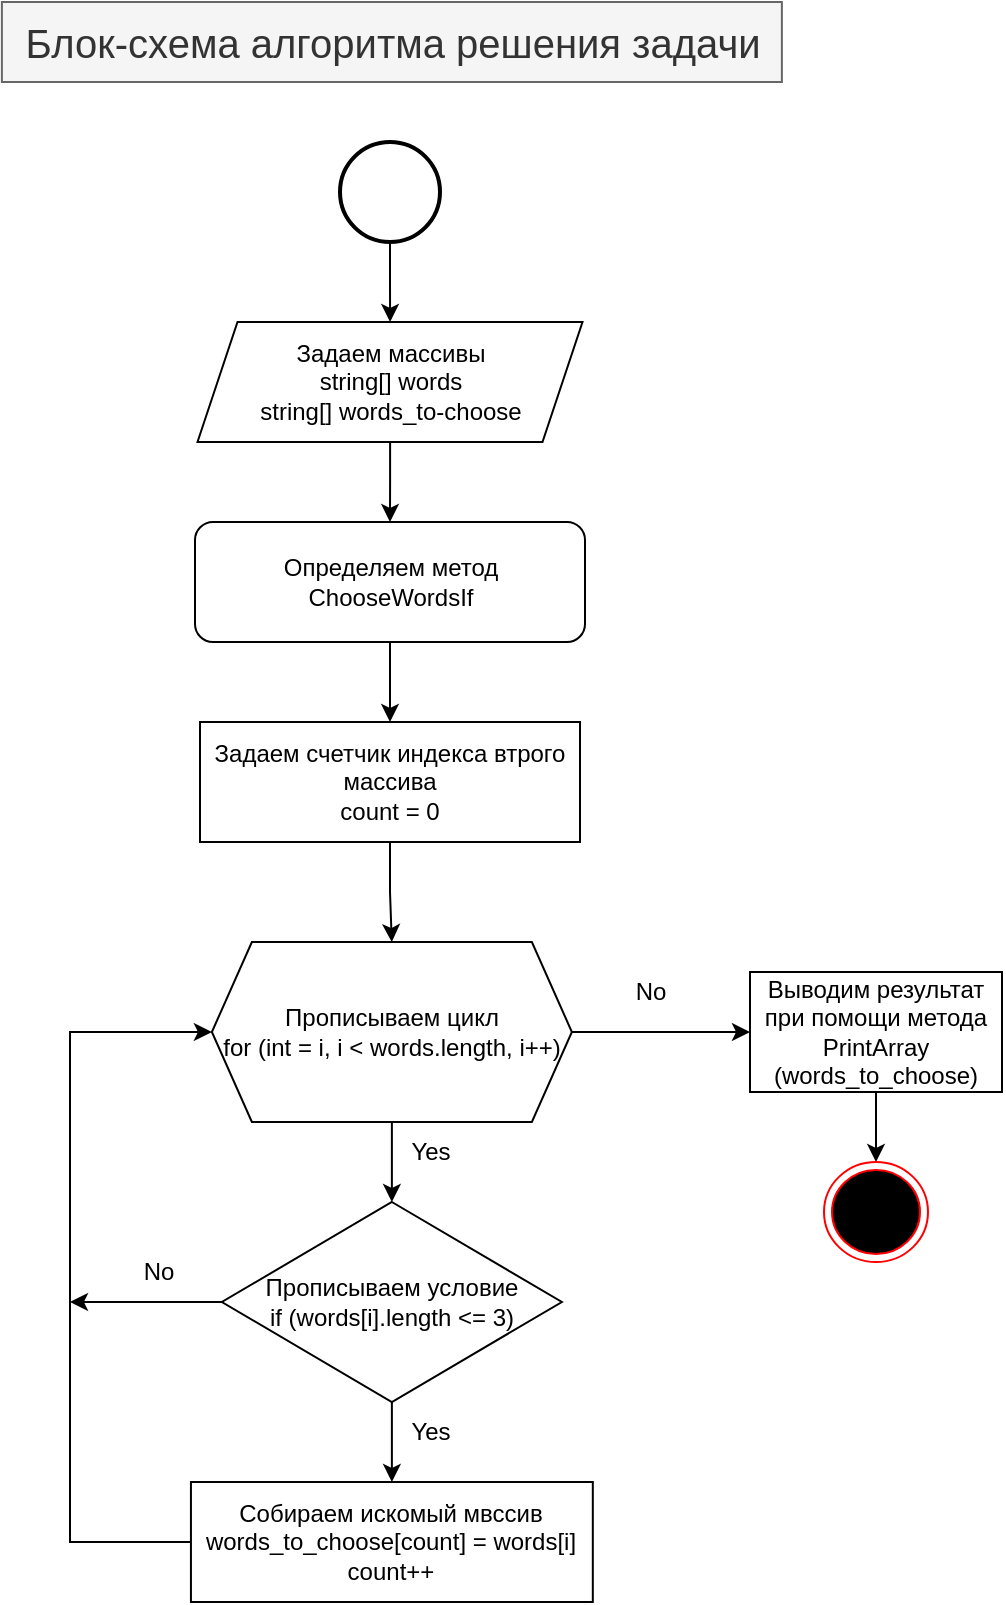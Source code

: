 <mxfile version="20.3.0" type="device"><diagram id="C5RBs43oDa-KdzZeNtuy" name="Page-1"><mxGraphModel dx="1102" dy="865" grid="1" gridSize="10" guides="1" tooltips="1" connect="1" arrows="1" fold="1" page="1" pageScale="1" pageWidth="827" pageHeight="1169" math="0" shadow="0"><root><mxCell id="WIyWlLk6GJQsqaUBKTNV-0"/><mxCell id="WIyWlLk6GJQsqaUBKTNV-1" parent="WIyWlLk6GJQsqaUBKTNV-0"/><mxCell id="QrSj26HJs7pAAXZgTQAN-0" value="" style="edgeStyle=orthogonalEdgeStyle;rounded=0;orthogonalLoop=1;jettySize=auto;html=1;" edge="1" parent="WIyWlLk6GJQsqaUBKTNV-1" source="QrSj26HJs7pAAXZgTQAN-1" target="QrSj26HJs7pAAXZgTQAN-15"><mxGeometry relative="1" as="geometry"/></mxCell><mxCell id="QrSj26HJs7pAAXZgTQAN-1" value="" style="strokeWidth=2;html=1;shape=mxgraph.flowchart.start_2;whiteSpace=wrap;" vertex="1" parent="WIyWlLk6GJQsqaUBKTNV-1"><mxGeometry x="375" y="110" width="50" height="50" as="geometry"/></mxCell><mxCell id="QrSj26HJs7pAAXZgTQAN-22" value="" style="edgeStyle=orthogonalEdgeStyle;rounded=0;orthogonalLoop=1;jettySize=auto;html=1;" edge="1" parent="WIyWlLk6GJQsqaUBKTNV-1" source="QrSj26HJs7pAAXZgTQAN-3" target="QrSj26HJs7pAAXZgTQAN-21"><mxGeometry relative="1" as="geometry"/></mxCell><mxCell id="QrSj26HJs7pAAXZgTQAN-3" value="Задаем счетчик индекса втрого массива&lt;br&gt;count = 0" style="rounded=0;whiteSpace=wrap;html=1;" vertex="1" parent="WIyWlLk6GJQsqaUBKTNV-1"><mxGeometry x="305" y="400" width="190" height="60" as="geometry"/></mxCell><mxCell id="QrSj26HJs7pAAXZgTQAN-4" style="edgeStyle=orthogonalEdgeStyle;rounded=0;orthogonalLoop=1;jettySize=auto;html=1;entryX=0;entryY=0.5;entryDx=0;entryDy=0;exitX=1;exitY=0.5;exitDx=0;exitDy=0;" edge="1" parent="WIyWlLk6GJQsqaUBKTNV-1" source="QrSj26HJs7pAAXZgTQAN-21" target="QrSj26HJs7pAAXZgTQAN-10"><mxGeometry relative="1" as="geometry"><mxPoint x="500" y="520" as="sourcePoint"/></mxGeometry></mxCell><mxCell id="QrSj26HJs7pAAXZgTQAN-5" value="" style="edgeStyle=orthogonalEdgeStyle;rounded=0;orthogonalLoop=1;jettySize=auto;html=1;entryX=0.5;entryY=0;entryDx=0;entryDy=0;" edge="1" parent="WIyWlLk6GJQsqaUBKTNV-1" source="QrSj26HJs7pAAXZgTQAN-6" target="QrSj26HJs7pAAXZgTQAN-12"><mxGeometry relative="1" as="geometry"><mxPoint x="400" y="980" as="targetPoint"/></mxGeometry></mxCell><mxCell id="QrSj26HJs7pAAXZgTQAN-35" style="edgeStyle=orthogonalEdgeStyle;rounded=0;orthogonalLoop=1;jettySize=auto;html=1;" edge="1" parent="WIyWlLk6GJQsqaUBKTNV-1" source="QrSj26HJs7pAAXZgTQAN-6"><mxGeometry relative="1" as="geometry"><mxPoint x="240" y="690" as="targetPoint"/><Array as="points"><mxPoint x="240" y="690"/><mxPoint x="240" y="690"/></Array></mxGeometry></mxCell><mxCell id="QrSj26HJs7pAAXZgTQAN-6" value="Прописываем условие &lt;br&gt;if (words[i].length &amp;lt;= 3)" style="strokeWidth=1;html=1;shape=mxgraph.flowchart.decision;whiteSpace=wrap;" vertex="1" parent="WIyWlLk6GJQsqaUBKTNV-1"><mxGeometry x="315.94" y="640" width="170" height="100" as="geometry"/></mxCell><mxCell id="QrSj26HJs7pAAXZgTQAN-7" value="Yes" style="text;html=1;align=center;verticalAlign=middle;resizable=0;points=[];autosize=1;strokeColor=none;fillColor=none;" vertex="1" parent="WIyWlLk6GJQsqaUBKTNV-1"><mxGeometry x="400" y="740" width="40" height="30" as="geometry"/></mxCell><mxCell id="QrSj26HJs7pAAXZgTQAN-8" value="No" style="text;html=1;align=center;verticalAlign=middle;resizable=0;points=[];autosize=1;strokeColor=none;fillColor=none;" vertex="1" parent="WIyWlLk6GJQsqaUBKTNV-1"><mxGeometry x="510" y="520" width="40" height="30" as="geometry"/></mxCell><mxCell id="QrSj26HJs7pAAXZgTQAN-25" value="" style="edgeStyle=orthogonalEdgeStyle;rounded=0;orthogonalLoop=1;jettySize=auto;html=1;" edge="1" parent="WIyWlLk6GJQsqaUBKTNV-1" source="QrSj26HJs7pAAXZgTQAN-10" target="QrSj26HJs7pAAXZgTQAN-18"><mxGeometry relative="1" as="geometry"/></mxCell><mxCell id="QrSj26HJs7pAAXZgTQAN-10" value="Выводим результат при помощи метода &lt;br&gt;PrintArray (words_to_choose)" style="rounded=0;whiteSpace=wrap;html=1;" vertex="1" parent="WIyWlLk6GJQsqaUBKTNV-1"><mxGeometry x="580" y="525" width="126" height="60" as="geometry"/></mxCell><mxCell id="QrSj26HJs7pAAXZgTQAN-33" style="edgeStyle=orthogonalEdgeStyle;rounded=0;orthogonalLoop=1;jettySize=auto;html=1;entryX=0;entryY=0.5;entryDx=0;entryDy=0;" edge="1" parent="WIyWlLk6GJQsqaUBKTNV-1" source="QrSj26HJs7pAAXZgTQAN-12" target="QrSj26HJs7pAAXZgTQAN-21"><mxGeometry relative="1" as="geometry"><Array as="points"><mxPoint x="240" y="810"/><mxPoint x="240" y="555"/></Array></mxGeometry></mxCell><mxCell id="QrSj26HJs7pAAXZgTQAN-12" value="Собираем искомый мвссив &lt;br&gt;words_to_choose[count] = words[i]&lt;br&gt;count++" style="whiteSpace=wrap;html=1;strokeWidth=1;" vertex="1" parent="WIyWlLk6GJQsqaUBKTNV-1"><mxGeometry x="300.47" y="780" width="200.94" height="60" as="geometry"/></mxCell><mxCell id="QrSj26HJs7pAAXZgTQAN-14" value="" style="edgeStyle=orthogonalEdgeStyle;rounded=0;orthogonalLoop=1;jettySize=auto;html=1;entryX=0.5;entryY=0;entryDx=0;entryDy=0;" edge="1" parent="WIyWlLk6GJQsqaUBKTNV-1" source="QrSj26HJs7pAAXZgTQAN-15" target="QrSj26HJs7pAAXZgTQAN-20"><mxGeometry relative="1" as="geometry"><mxPoint x="400" y="280" as="targetPoint"/></mxGeometry></mxCell><mxCell id="QrSj26HJs7pAAXZgTQAN-15" value="Задаем массивы&lt;br&gt;string[] words&lt;br&gt;string[] words_to-choose" style="shape=parallelogram;perimeter=parallelogramPerimeter;whiteSpace=wrap;html=1;fixedSize=1;" vertex="1" parent="WIyWlLk6GJQsqaUBKTNV-1"><mxGeometry x="303.75" y="200" width="192.5" height="60" as="geometry"/></mxCell><mxCell id="QrSj26HJs7pAAXZgTQAN-16" value="" style="edgeStyle=orthogonalEdgeStyle;rounded=0;orthogonalLoop=1;jettySize=auto;html=1;startArrow=none;" edge="1" parent="WIyWlLk6GJQsqaUBKTNV-1" source="QrSj26HJs7pAAXZgTQAN-20" target="QrSj26HJs7pAAXZgTQAN-3"><mxGeometry relative="1" as="geometry"><mxPoint x="400" y="340" as="sourcePoint"/></mxGeometry></mxCell><mxCell id="QrSj26HJs7pAAXZgTQAN-18" value="" style="ellipse;html=1;shape=endState;fillColor=#000000;strokeColor=#ff0000;" vertex="1" parent="WIyWlLk6GJQsqaUBKTNV-1"><mxGeometry x="617" y="620" width="52" height="50" as="geometry"/></mxCell><mxCell id="QrSj26HJs7pAAXZgTQAN-23" value="" style="edgeStyle=orthogonalEdgeStyle;rounded=0;orthogonalLoop=1;jettySize=auto;html=1;" edge="1" parent="WIyWlLk6GJQsqaUBKTNV-1" source="QrSj26HJs7pAAXZgTQAN-21" target="QrSj26HJs7pAAXZgTQAN-6"><mxGeometry relative="1" as="geometry"/></mxCell><mxCell id="QrSj26HJs7pAAXZgTQAN-21" value="Прописываем цикл&lt;br&gt;for (int = i, i &amp;lt; words.length, i++)" style="shape=hexagon;perimeter=hexagonPerimeter2;whiteSpace=wrap;html=1;fixedSize=1;" vertex="1" parent="WIyWlLk6GJQsqaUBKTNV-1"><mxGeometry x="310.94" y="510" width="180" height="90" as="geometry"/></mxCell><mxCell id="QrSj26HJs7pAAXZgTQAN-24" value="Yes" style="text;html=1;align=center;verticalAlign=middle;resizable=0;points=[];autosize=1;strokeColor=none;fillColor=none;" vertex="1" parent="WIyWlLk6GJQsqaUBKTNV-1"><mxGeometry x="400" y="600" width="40" height="30" as="geometry"/></mxCell><mxCell id="QrSj26HJs7pAAXZgTQAN-28" value="No" style="text;html=1;align=center;verticalAlign=middle;resizable=0;points=[];autosize=1;strokeColor=none;fillColor=none;rotation=0;" vertex="1" parent="WIyWlLk6GJQsqaUBKTNV-1"><mxGeometry x="263.75" y="660" width="40" height="30" as="geometry"/></mxCell><mxCell id="QrSj26HJs7pAAXZgTQAN-20" value="Определяем метод&lt;br&gt;ChooseWordsIf" style="rounded=1;whiteSpace=wrap;html=1;" vertex="1" parent="WIyWlLk6GJQsqaUBKTNV-1"><mxGeometry x="302.5" y="300" width="195" height="60" as="geometry"/></mxCell><mxCell id="QrSj26HJs7pAAXZgTQAN-36" value="Блок-схема алгоритма решения задачи" style="text;html=1;align=center;verticalAlign=middle;resizable=0;points=[];autosize=1;strokeColor=#666666;fillColor=#f5f5f5;fontColor=#333333;fontSize=20;" vertex="1" parent="WIyWlLk6GJQsqaUBKTNV-1"><mxGeometry x="205.94" y="40" width="390" height="40" as="geometry"/></mxCell></root></mxGraphModel></diagram></mxfile>